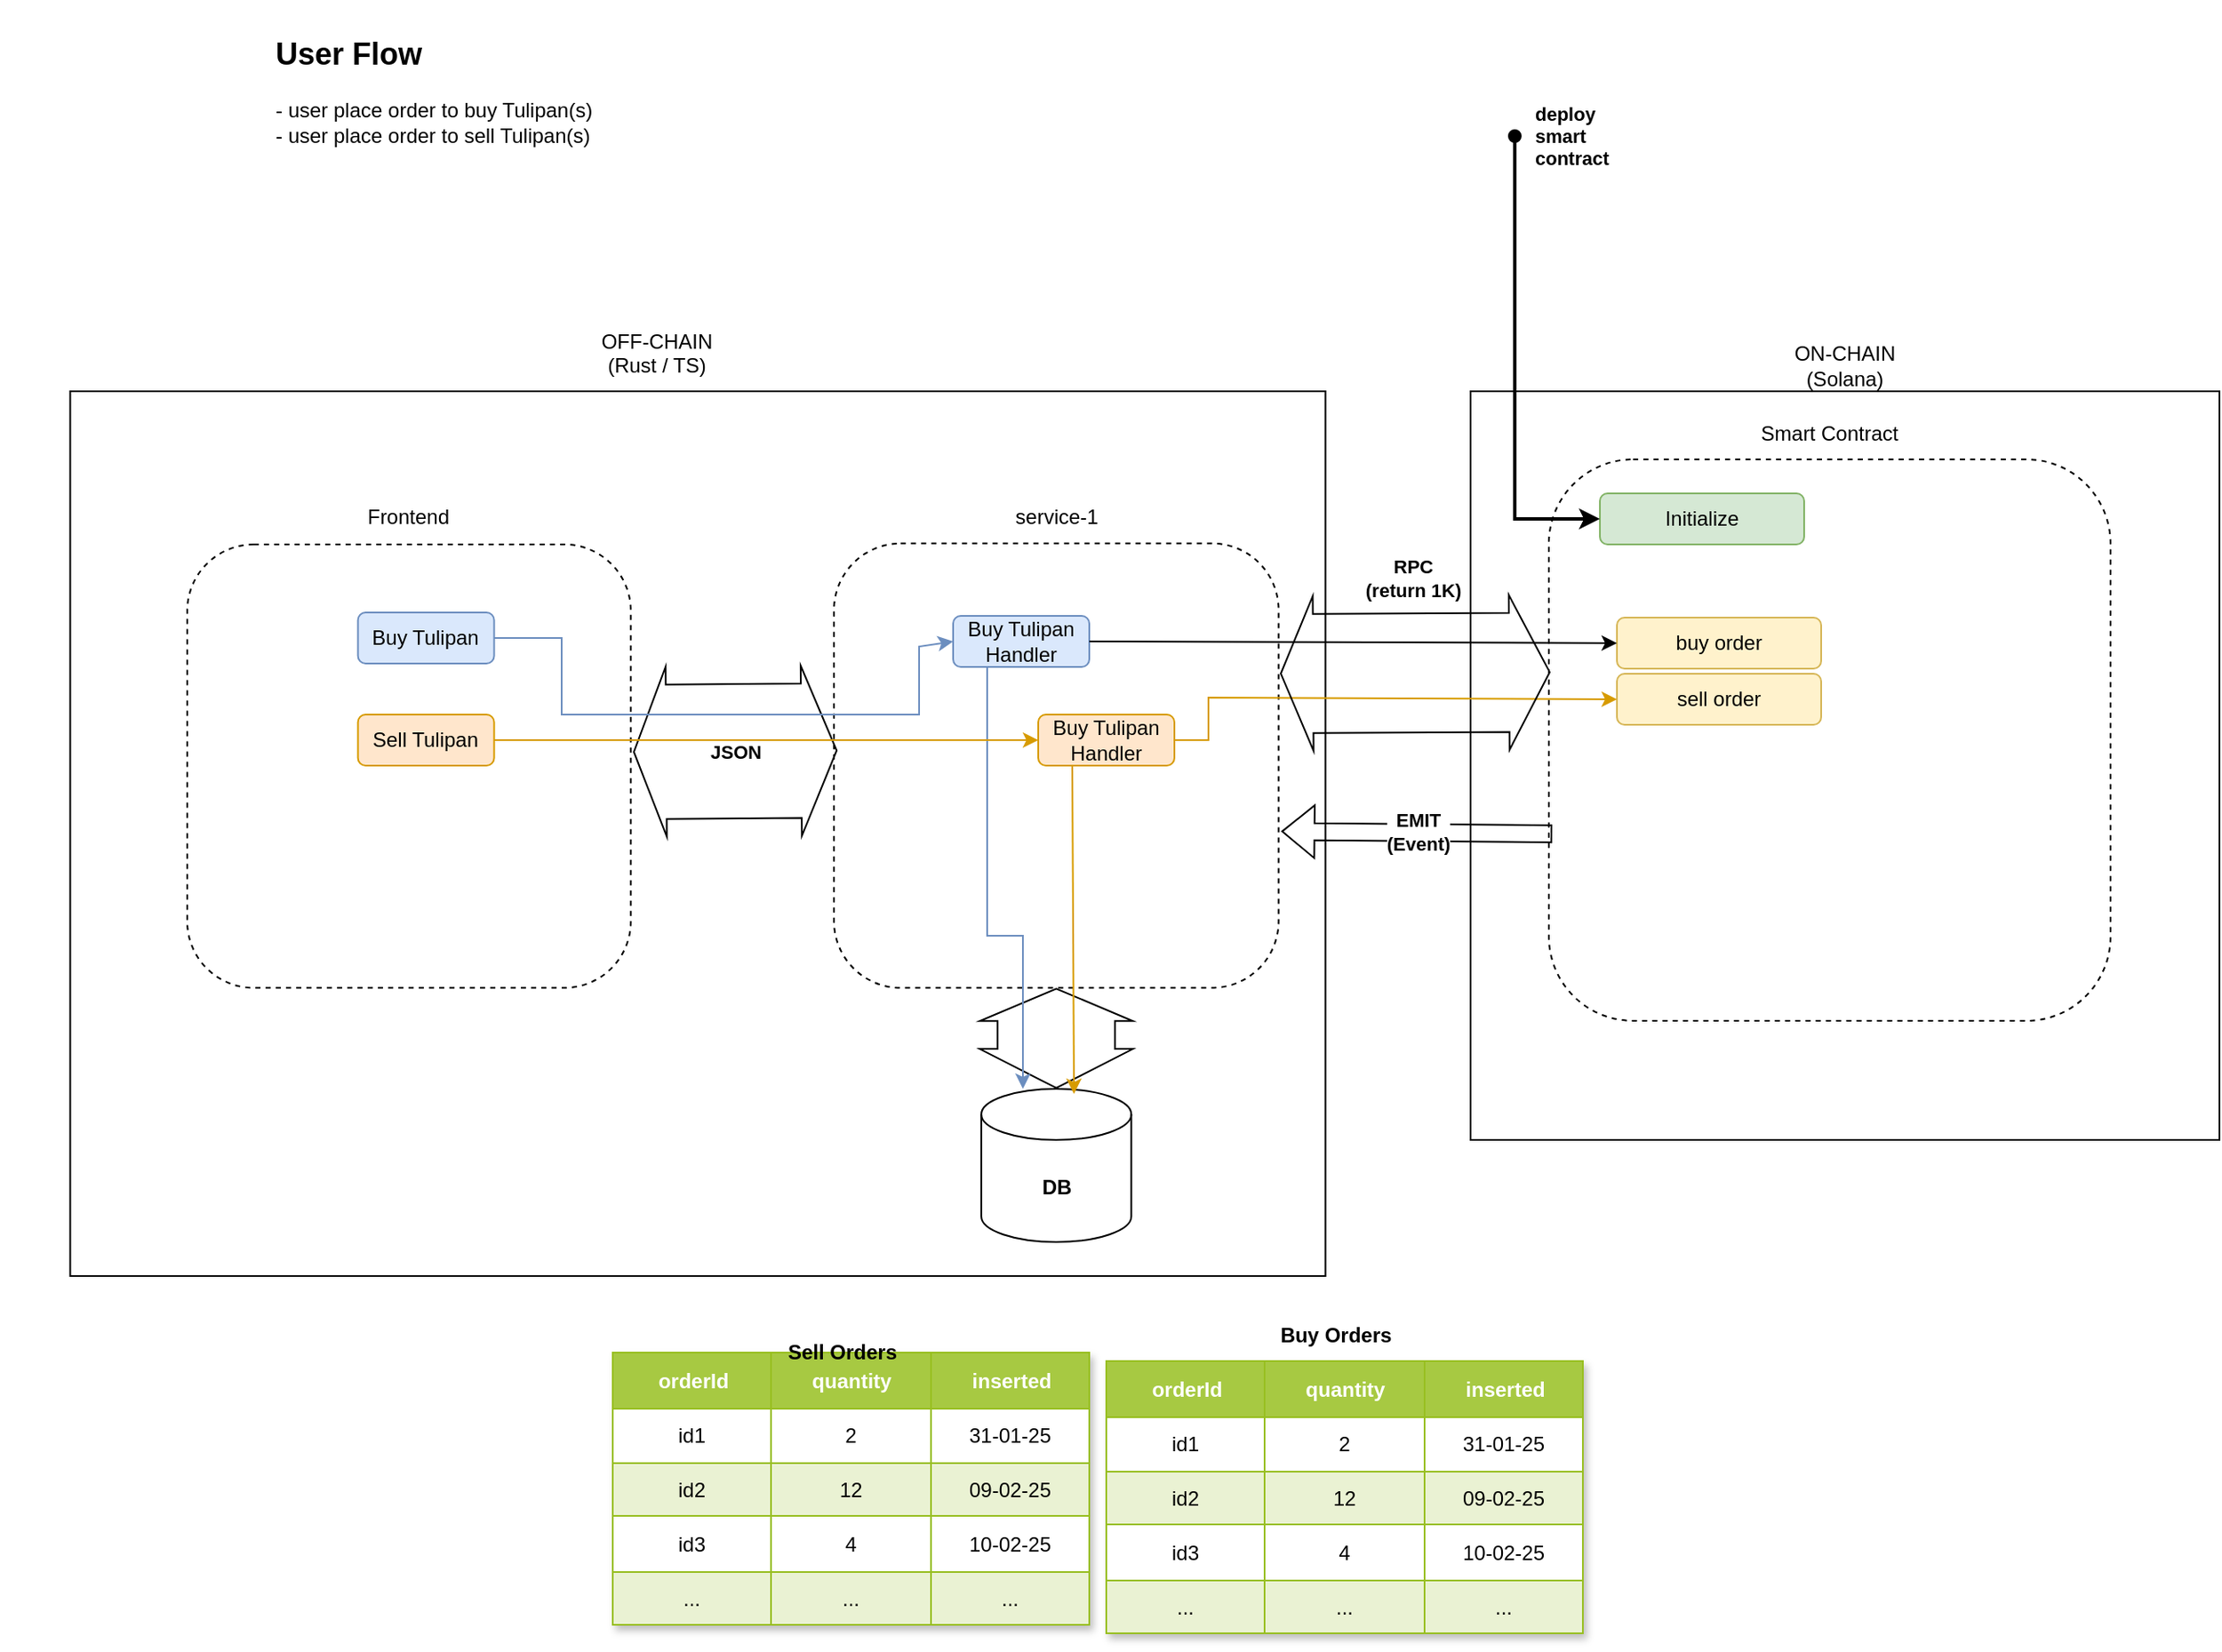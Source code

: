 <mxfile version="26.0.13">
  <diagram name="Page-1" id="nwqRPkwvSNwaVwL3-yd8">
    <mxGraphModel dx="1853" dy="659" grid="1" gridSize="10" guides="1" tooltips="1" connect="1" arrows="1" fold="1" page="1" pageScale="1" pageWidth="827" pageHeight="1169" math="0" shadow="0">
      <root>
        <mxCell id="0" />
        <mxCell id="1" parent="0" />
        <mxCell id="G7B0CxRT04uzo2U-wHcq-9" value="" style="group" parent="1" vertex="1" connectable="0">
          <mxGeometry x="-450" y="250" width="790" height="550" as="geometry" />
        </mxCell>
        <mxCell id="G7B0CxRT04uzo2U-wHcq-12" value="" style="group" parent="G7B0CxRT04uzo2U-wHcq-9" vertex="1" connectable="0">
          <mxGeometry x="98.75" y="50" width="680" height="500" as="geometry" />
        </mxCell>
        <mxCell id="G7B0CxRT04uzo2U-wHcq-14" value="Service" style="text;html=1;align=center;verticalAlign=middle;whiteSpace=wrap;rounded=0;" parent="G7B0CxRT04uzo2U-wHcq-12" vertex="1">
          <mxGeometry x="215.455" width="161.591" height="30" as="geometry" />
        </mxCell>
        <mxCell id="G7B0CxRT04uzo2U-wHcq-26" value="" style="rounded=0;whiteSpace=wrap;html=1;" parent="G7B0CxRT04uzo2U-wHcq-12" vertex="1">
          <mxGeometry x="-57.5" y="-20" width="737.5" height="520" as="geometry" />
        </mxCell>
        <mxCell id="G7B0CxRT04uzo2U-wHcq-34" value="" style="group" parent="G7B0CxRT04uzo2U-wHcq-12" vertex="1" connectable="0">
          <mxGeometry x="391.24" y="39.38" width="261.25" height="291.25" as="geometry" />
        </mxCell>
        <mxCell id="G7B0CxRT04uzo2U-wHcq-32" value="" style="whiteSpace=wrap;html=1;aspect=fixed;dashed=1;rounded=1;" parent="G7B0CxRT04uzo2U-wHcq-34" vertex="1">
          <mxGeometry y="30.0" width="261.25" height="261.25" as="geometry" />
        </mxCell>
        <mxCell id="G7B0CxRT04uzo2U-wHcq-33" value="service-1" style="text;html=1;align=center;verticalAlign=middle;whiteSpace=wrap;rounded=0;" parent="G7B0CxRT04uzo2U-wHcq-34" vertex="1">
          <mxGeometry x="100.63" width="60" height="30" as="geometry" />
        </mxCell>
        <mxCell id="zPnNZ71Jco0NNzj5yLCY-23" value="Buy Tulipan Handler" style="rounded=1;whiteSpace=wrap;html=1;fillColor=#dae8fc;strokeColor=#6c8ebf;" vertex="1" parent="G7B0CxRT04uzo2U-wHcq-34">
          <mxGeometry x="70.01" y="72.62" width="80" height="30" as="geometry" />
        </mxCell>
        <mxCell id="zPnNZ71Jco0NNzj5yLCY-52" value="Buy Tulipan Handler" style="rounded=1;whiteSpace=wrap;html=1;fillColor=#ffe6cc;strokeColor=#d79b00;" vertex="1" parent="G7B0CxRT04uzo2U-wHcq-34">
          <mxGeometry x="120.01" y="130.63" width="80" height="30" as="geometry" />
        </mxCell>
        <mxCell id="G7B0CxRT04uzo2U-wHcq-36" value="" style="group" parent="G7B0CxRT04uzo2U-wHcq-12" vertex="1" connectable="0">
          <mxGeometry x="11.25" y="39.38" width="260.63" height="291.25" as="geometry" />
        </mxCell>
        <mxCell id="G7B0CxRT04uzo2U-wHcq-13" value="" style="whiteSpace=wrap;html=1;aspect=fixed;dashed=1;rounded=1;" parent="G7B0CxRT04uzo2U-wHcq-36" vertex="1">
          <mxGeometry y="30.62" width="260.63" height="260.63" as="geometry" />
        </mxCell>
        <mxCell id="G7B0CxRT04uzo2U-wHcq-35" value="Frontend" style="text;html=1;align=center;verticalAlign=middle;whiteSpace=wrap;rounded=0;" parent="G7B0CxRT04uzo2U-wHcq-36" vertex="1">
          <mxGeometry x="100.31" width="60" height="30" as="geometry" />
        </mxCell>
        <mxCell id="zPnNZ71Jco0NNzj5yLCY-6" value="Buy Tulipan" style="rounded=1;whiteSpace=wrap;html=1;fillColor=#dae8fc;strokeColor=#6c8ebf;" vertex="1" parent="G7B0CxRT04uzo2U-wHcq-36">
          <mxGeometry x="100.31" y="70.62" width="80" height="30" as="geometry" />
        </mxCell>
        <mxCell id="zPnNZ71Jco0NNzj5yLCY-51" value="Sell Tulipan" style="rounded=1;whiteSpace=wrap;html=1;fillColor=#ffe6cc;strokeColor=#d79b00;" vertex="1" parent="G7B0CxRT04uzo2U-wHcq-36">
          <mxGeometry x="100.31" y="130.63" width="80" height="30" as="geometry" />
        </mxCell>
        <mxCell id="G7B0CxRT04uzo2U-wHcq-37" value="&lt;b&gt;JSON&lt;/b&gt;" style="shape=flexArrow;endArrow=classic;startArrow=classic;html=1;rounded=0;entryX=0.008;entryY=0.466;entryDx=0;entryDy=0;entryPerimeter=0;exitX=1.005;exitY=0.468;exitDx=0;exitDy=0;exitPerimeter=0;width=79;endSize=6.6;" parent="G7B0CxRT04uzo2U-wHcq-12" source="G7B0CxRT04uzo2U-wHcq-13" target="G7B0CxRT04uzo2U-wHcq-32" edge="1">
          <mxGeometry width="100" height="100" relative="1" as="geometry">
            <mxPoint x="271.25" y="200" as="sourcePoint" />
            <mxPoint x="451.25" y="140" as="targetPoint" />
          </mxGeometry>
        </mxCell>
        <mxCell id="zPnNZ71Jco0NNzj5yLCY-1" value="&lt;b&gt;DB&lt;/b&gt;" style="shape=cylinder3;whiteSpace=wrap;html=1;boundedLbl=1;backgroundOutline=1;size=15;" vertex="1" parent="G7B0CxRT04uzo2U-wHcq-12">
          <mxGeometry x="477.8" y="390" width="88.13" height="90" as="geometry" />
        </mxCell>
        <mxCell id="zPnNZ71Jco0NNzj5yLCY-2" value="" style="shape=flexArrow;endArrow=classic;startArrow=classic;html=1;rounded=0;exitX=0.5;exitY=0;exitDx=0;exitDy=0;exitPerimeter=0;entryX=0.5;entryY=1;entryDx=0;entryDy=0;fillColor=none;width=69;startSize=7.33;" edge="1" parent="G7B0CxRT04uzo2U-wHcq-12" source="zPnNZ71Jco0NNzj5yLCY-1" target="G7B0CxRT04uzo2U-wHcq-32">
          <mxGeometry width="100" height="100" relative="1" as="geometry">
            <mxPoint x="631.25" y="390" as="sourcePoint" />
            <mxPoint x="731.25" y="290" as="targetPoint" />
          </mxGeometry>
        </mxCell>
        <mxCell id="zPnNZ71Jco0NNzj5yLCY-22" value="" style="endArrow=classic;html=1;rounded=0;exitX=1;exitY=0.5;exitDx=0;exitDy=0;entryX=0;entryY=0.5;entryDx=0;entryDy=0;fillColor=#dae8fc;strokeColor=#6c8ebf;" edge="1" parent="G7B0CxRT04uzo2U-wHcq-12" source="zPnNZ71Jco0NNzj5yLCY-6" target="zPnNZ71Jco0NNzj5yLCY-23">
          <mxGeometry width="50" height="50" relative="1" as="geometry">
            <mxPoint x="411.25" y="190" as="sourcePoint" />
            <mxPoint x="581.25" y="-120" as="targetPoint" />
            <Array as="points">
              <mxPoint x="231.25" y="125" />
              <mxPoint x="231.25" y="170" />
              <mxPoint x="441.25" y="170" />
              <mxPoint x="441.25" y="130" />
            </Array>
          </mxGeometry>
        </mxCell>
        <mxCell id="zPnNZ71Jco0NNzj5yLCY-25" value="" style="endArrow=classic;html=1;rounded=0;exitX=0.25;exitY=1;exitDx=0;exitDy=0;fillColor=#dae8fc;strokeColor=#6c8ebf;" edge="1" parent="G7B0CxRT04uzo2U-wHcq-12" source="zPnNZ71Jco0NNzj5yLCY-23">
          <mxGeometry width="50" height="50" relative="1" as="geometry">
            <mxPoint x="511.25" y="320" as="sourcePoint" />
            <mxPoint x="502.25" y="390" as="targetPoint" />
            <Array as="points">
              <mxPoint x="481.25" y="300" />
              <mxPoint x="502.25" y="300" />
            </Array>
          </mxGeometry>
        </mxCell>
        <mxCell id="zPnNZ71Jco0NNzj5yLCY-53" value="" style="endArrow=classic;html=1;rounded=0;exitX=1;exitY=0.5;exitDx=0;exitDy=0;entryX=0;entryY=0.5;entryDx=0;entryDy=0;fillColor=#ffe6cc;strokeColor=#d79b00;" edge="1" parent="G7B0CxRT04uzo2U-wHcq-12" source="zPnNZ71Jco0NNzj5yLCY-51" target="zPnNZ71Jco0NNzj5yLCY-52">
          <mxGeometry width="50" height="50" relative="1" as="geometry">
            <mxPoint x="401.25" y="180" as="sourcePoint" />
            <mxPoint x="451.25" y="130" as="targetPoint" />
          </mxGeometry>
        </mxCell>
        <mxCell id="zPnNZ71Jco0NNzj5yLCY-54" value="" style="endArrow=classic;html=1;rounded=0;exitX=0.25;exitY=1;exitDx=0;exitDy=0;entryX=0.618;entryY=0.033;entryDx=0;entryDy=0;entryPerimeter=0;fillColor=#ffe6cc;strokeColor=#d79b00;" edge="1" parent="G7B0CxRT04uzo2U-wHcq-12" source="zPnNZ71Jco0NNzj5yLCY-52" target="zPnNZ71Jco0NNzj5yLCY-1">
          <mxGeometry width="50" height="50" relative="1" as="geometry">
            <mxPoint x="401.25" y="320" as="sourcePoint" />
            <mxPoint x="451.25" y="270" as="targetPoint" />
          </mxGeometry>
        </mxCell>
        <mxCell id="G7B0CxRT04uzo2U-wHcq-4" value="&lt;div&gt;OFF-CHAIN&lt;/div&gt;&lt;div&gt;(Rust / TS)&lt;br&gt;&lt;/div&gt;&lt;div&gt;&lt;br&gt;&lt;/div&gt;" style="text;html=1;align=center;verticalAlign=middle;whiteSpace=wrap;rounded=0;" parent="G7B0CxRT04uzo2U-wHcq-9" vertex="1">
          <mxGeometry x="305.227" width="161.591" height="30" as="geometry" />
        </mxCell>
        <mxCell id="G7B0CxRT04uzo2U-wHcq-8" value="" style="group" parent="1" vertex="1" connectable="0">
          <mxGeometry x="414" y="250" width="440" height="470" as="geometry" />
        </mxCell>
        <mxCell id="G7B0CxRT04uzo2U-wHcq-1" value="" style="whiteSpace=wrap;html=1;aspect=fixed;" parent="G7B0CxRT04uzo2U-wHcq-8" vertex="1">
          <mxGeometry y="30" width="440" height="440" as="geometry" />
        </mxCell>
        <mxCell id="G7B0CxRT04uzo2U-wHcq-2" value="ON-CHAIN (Solana)" style="text;html=1;align=center;verticalAlign=middle;whiteSpace=wrap;rounded=0;" parent="G7B0CxRT04uzo2U-wHcq-8" vertex="1">
          <mxGeometry x="175" width="90" height="30" as="geometry" />
        </mxCell>
        <mxCell id="G7B0CxRT04uzo2U-wHcq-7" value="" style="group" parent="G7B0CxRT04uzo2U-wHcq-8" vertex="1" connectable="0">
          <mxGeometry x="46" y="40" width="330" height="360" as="geometry" />
        </mxCell>
        <mxCell id="G7B0CxRT04uzo2U-wHcq-5" value="" style="whiteSpace=wrap;html=1;aspect=fixed;dashed=1;rounded=1;" parent="G7B0CxRT04uzo2U-wHcq-7" vertex="1">
          <mxGeometry y="30" width="330" height="330" as="geometry" />
        </mxCell>
        <mxCell id="G7B0CxRT04uzo2U-wHcq-6" value="Smart Contract" style="text;html=1;align=center;verticalAlign=middle;whiteSpace=wrap;rounded=0;" parent="G7B0CxRT04uzo2U-wHcq-7" vertex="1">
          <mxGeometry x="120" width="90" height="30" as="geometry" />
        </mxCell>
        <mxCell id="G7B0CxRT04uzo2U-wHcq-15" value="Initialize" style="rounded=1;whiteSpace=wrap;html=1;fillColor=#d5e8d4;strokeColor=#82b366;" parent="G7B0CxRT04uzo2U-wHcq-7" vertex="1">
          <mxGeometry x="30" y="50" width="120" height="30" as="geometry" />
        </mxCell>
        <mxCell id="G7B0CxRT04uzo2U-wHcq-16" value="buy order" style="rounded=1;whiteSpace=wrap;html=1;fillColor=#fff2cc;strokeColor=#d6b656;" parent="G7B0CxRT04uzo2U-wHcq-7" vertex="1">
          <mxGeometry x="40" y="123" width="120" height="30" as="geometry" />
        </mxCell>
        <mxCell id="G7B0CxRT04uzo2U-wHcq-17" value="sell order" style="rounded=1;whiteSpace=wrap;html=1;fillColor=#fff2cc;strokeColor=#d6b656;" parent="G7B0CxRT04uzo2U-wHcq-7" vertex="1">
          <mxGeometry x="40" y="156" width="120" height="30" as="geometry" />
        </mxCell>
        <mxCell id="G7B0CxRT04uzo2U-wHcq-18" value="&lt;div&gt;&lt;b&gt;EMIT&lt;br&gt;&lt;/b&gt;&lt;/div&gt;&lt;div&gt;&lt;b&gt;(Event)&lt;br&gt;&lt;/b&gt;&lt;/div&gt;" style="shape=flexArrow;endArrow=none;startArrow=block;html=1;rounded=0;exitX=1.006;exitY=0.648;exitDx=0;exitDy=0;exitPerimeter=0;startFill=0;entryX=0.006;entryY=0.667;entryDx=0;entryDy=0;entryPerimeter=0;" parent="1" source="G7B0CxRT04uzo2U-wHcq-32" target="G7B0CxRT04uzo2U-wHcq-5" edge="1">
          <mxGeometry x="0.006" width="100" height="100" relative="1" as="geometry">
            <mxPoint x="290" y="550" as="sourcePoint" />
            <mxPoint x="461" y="551" as="targetPoint" />
            <mxPoint as="offset" />
          </mxGeometry>
        </mxCell>
        <mxCell id="zPnNZ71Jco0NNzj5yLCY-4" value="&lt;div align=&quot;left&quot;&gt;&lt;b&gt;deploy&lt;/b&gt;&lt;/div&gt;&lt;div align=&quot;left&quot;&gt;&lt;b&gt;smart&lt;/b&gt;&lt;/div&gt;&lt;div align=&quot;left&quot;&gt;&lt;b&gt;contract&lt;/b&gt;&lt;/div&gt;" style="endArrow=classic;html=1;rounded=0;entryX=0;entryY=0.5;entryDx=0;entryDy=0;strokeWidth=2;startArrow=oval;startFill=1;align=left;" edge="1" parent="1" target="G7B0CxRT04uzo2U-wHcq-15">
          <mxGeometry x="-1" y="10" width="50" height="50" relative="1" as="geometry">
            <mxPoint x="440" y="130" as="sourcePoint" />
            <mxPoint x="200" y="410" as="targetPoint" />
            <Array as="points">
              <mxPoint x="440" y="355" />
            </Array>
            <mxPoint as="offset" />
          </mxGeometry>
        </mxCell>
        <mxCell id="zPnNZ71Jco0NNzj5yLCY-26" value="&lt;h2&gt;&lt;b&gt;User Flow&lt;/b&gt;&lt;/h2&gt;&lt;div&gt;- user place order to buy Tulipan(s)&lt;br&gt;&lt;/div&gt;&lt;div&gt;- user place order to sell Tulipan(s)&lt;br&gt;&lt;/div&gt;" style="text;html=1;whiteSpace=wrap;overflow=hidden;rounded=0;" vertex="1" parent="1">
          <mxGeometry x="-290" y="50" width="270" height="120" as="geometry" />
        </mxCell>
        <mxCell id="zPnNZ71Jco0NNzj5yLCY-49" value="" style="group" vertex="1" connectable="0" parent="1">
          <mxGeometry x="200" y="820" width="280" height="190" as="geometry" />
        </mxCell>
        <mxCell id="zPnNZ71Jco0NNzj5yLCY-27" value="Assets" style="childLayout=tableLayout;recursiveResize=0;strokeColor=#98bf21;fillColor=#A7C942;shadow=1;" vertex="1" parent="zPnNZ71Jco0NNzj5yLCY-49">
          <mxGeometry y="30" width="280" height="160" as="geometry" />
        </mxCell>
        <mxCell id="zPnNZ71Jco0NNzj5yLCY-28" style="shape=tableRow;horizontal=0;startSize=0;swimlaneHead=0;swimlaneBody=0;top=0;left=0;bottom=0;right=0;dropTarget=0;collapsible=0;recursiveResize=0;expand=0;fontStyle=0;strokeColor=inherit;fillColor=#ffffff;" vertex="1" parent="zPnNZ71Jco0NNzj5yLCY-27">
          <mxGeometry width="280" height="33" as="geometry" />
        </mxCell>
        <mxCell id="zPnNZ71Jco0NNzj5yLCY-29" value="orderId" style="connectable=0;recursiveResize=0;strokeColor=inherit;fillColor=#A7C942;align=center;fontStyle=1;fontColor=#FFFFFF;html=1;" vertex="1" parent="zPnNZ71Jco0NNzj5yLCY-28">
          <mxGeometry width="93" height="33" as="geometry">
            <mxRectangle width="93" height="33" as="alternateBounds" />
          </mxGeometry>
        </mxCell>
        <mxCell id="zPnNZ71Jco0NNzj5yLCY-30" value="quantity" style="connectable=0;recursiveResize=0;strokeColor=inherit;fillColor=#A7C942;align=center;fontStyle=1;fontColor=#FFFFFF;html=1;" vertex="1" parent="zPnNZ71Jco0NNzj5yLCY-28">
          <mxGeometry x="93" width="94" height="33" as="geometry">
            <mxRectangle width="94" height="33" as="alternateBounds" />
          </mxGeometry>
        </mxCell>
        <mxCell id="zPnNZ71Jco0NNzj5yLCY-31" value="inserted" style="connectable=0;recursiveResize=0;strokeColor=inherit;fillColor=#A7C942;align=center;fontStyle=1;fontColor=#FFFFFF;html=1;" vertex="1" parent="zPnNZ71Jco0NNzj5yLCY-28">
          <mxGeometry x="187" width="93" height="33" as="geometry">
            <mxRectangle width="93" height="33" as="alternateBounds" />
          </mxGeometry>
        </mxCell>
        <mxCell id="zPnNZ71Jco0NNzj5yLCY-32" value="" style="shape=tableRow;horizontal=0;startSize=0;swimlaneHead=0;swimlaneBody=0;top=0;left=0;bottom=0;right=0;dropTarget=0;collapsible=0;recursiveResize=0;expand=0;fontStyle=0;strokeColor=inherit;fillColor=#ffffff;" vertex="1" parent="zPnNZ71Jco0NNzj5yLCY-27">
          <mxGeometry y="33" width="280" height="32" as="geometry" />
        </mxCell>
        <mxCell id="zPnNZ71Jco0NNzj5yLCY-33" value="id1" style="connectable=0;recursiveResize=0;strokeColor=inherit;fillColor=inherit;align=center;whiteSpace=wrap;html=1;" vertex="1" parent="zPnNZ71Jco0NNzj5yLCY-32">
          <mxGeometry width="93" height="32" as="geometry">
            <mxRectangle width="93" height="32" as="alternateBounds" />
          </mxGeometry>
        </mxCell>
        <mxCell id="zPnNZ71Jco0NNzj5yLCY-34" value="2" style="connectable=0;recursiveResize=0;strokeColor=inherit;fillColor=inherit;align=center;whiteSpace=wrap;html=1;" vertex="1" parent="zPnNZ71Jco0NNzj5yLCY-32">
          <mxGeometry x="93" width="94" height="32" as="geometry">
            <mxRectangle width="94" height="32" as="alternateBounds" />
          </mxGeometry>
        </mxCell>
        <mxCell id="zPnNZ71Jco0NNzj5yLCY-35" value="31-01-25" style="connectable=0;recursiveResize=0;strokeColor=inherit;fillColor=inherit;align=center;whiteSpace=wrap;html=1;" vertex="1" parent="zPnNZ71Jco0NNzj5yLCY-32">
          <mxGeometry x="187" width="93" height="32" as="geometry">
            <mxRectangle width="93" height="32" as="alternateBounds" />
          </mxGeometry>
        </mxCell>
        <mxCell id="zPnNZ71Jco0NNzj5yLCY-36" value="" style="shape=tableRow;horizontal=0;startSize=0;swimlaneHead=0;swimlaneBody=0;top=0;left=0;bottom=0;right=0;dropTarget=0;collapsible=0;recursiveResize=0;expand=0;fontStyle=1;strokeColor=inherit;fillColor=#EAF2D3;" vertex="1" parent="zPnNZ71Jco0NNzj5yLCY-27">
          <mxGeometry y="65" width="280" height="31" as="geometry" />
        </mxCell>
        <mxCell id="zPnNZ71Jco0NNzj5yLCY-37" value="id2" style="connectable=0;recursiveResize=0;strokeColor=inherit;fillColor=inherit;whiteSpace=wrap;html=1;" vertex="1" parent="zPnNZ71Jco0NNzj5yLCY-36">
          <mxGeometry width="93" height="31" as="geometry">
            <mxRectangle width="93" height="31" as="alternateBounds" />
          </mxGeometry>
        </mxCell>
        <mxCell id="zPnNZ71Jco0NNzj5yLCY-38" value="12" style="connectable=0;recursiveResize=0;strokeColor=inherit;fillColor=inherit;whiteSpace=wrap;html=1;" vertex="1" parent="zPnNZ71Jco0NNzj5yLCY-36">
          <mxGeometry x="93" width="94" height="31" as="geometry">
            <mxRectangle width="94" height="31" as="alternateBounds" />
          </mxGeometry>
        </mxCell>
        <mxCell id="zPnNZ71Jco0NNzj5yLCY-39" value="&lt;div&gt;09-02-25&lt;/div&gt;" style="connectable=0;recursiveResize=0;strokeColor=inherit;fillColor=inherit;whiteSpace=wrap;html=1;" vertex="1" parent="zPnNZ71Jco0NNzj5yLCY-36">
          <mxGeometry x="187" width="93" height="31" as="geometry">
            <mxRectangle width="93" height="31" as="alternateBounds" />
          </mxGeometry>
        </mxCell>
        <mxCell id="zPnNZ71Jco0NNzj5yLCY-40" value="" style="shape=tableRow;horizontal=0;startSize=0;swimlaneHead=0;swimlaneBody=0;top=0;left=0;bottom=0;right=0;dropTarget=0;collapsible=0;recursiveResize=0;expand=0;fontStyle=0;strokeColor=inherit;fillColor=#ffffff;" vertex="1" parent="zPnNZ71Jco0NNzj5yLCY-27">
          <mxGeometry y="96" width="280" height="33" as="geometry" />
        </mxCell>
        <mxCell id="zPnNZ71Jco0NNzj5yLCY-41" value="id3" style="connectable=0;recursiveResize=0;strokeColor=inherit;fillColor=inherit;fontStyle=0;align=center;whiteSpace=wrap;html=1;" vertex="1" parent="zPnNZ71Jco0NNzj5yLCY-40">
          <mxGeometry width="93" height="33" as="geometry">
            <mxRectangle width="93" height="33" as="alternateBounds" />
          </mxGeometry>
        </mxCell>
        <mxCell id="zPnNZ71Jco0NNzj5yLCY-42" value="4" style="connectable=0;recursiveResize=0;strokeColor=inherit;fillColor=inherit;fontStyle=0;align=center;whiteSpace=wrap;html=1;" vertex="1" parent="zPnNZ71Jco0NNzj5yLCY-40">
          <mxGeometry x="93" width="94" height="33" as="geometry">
            <mxRectangle width="94" height="33" as="alternateBounds" />
          </mxGeometry>
        </mxCell>
        <mxCell id="zPnNZ71Jco0NNzj5yLCY-43" value="10-02-25" style="connectable=0;recursiveResize=0;strokeColor=inherit;fillColor=inherit;fontStyle=0;align=center;whiteSpace=wrap;html=1;" vertex="1" parent="zPnNZ71Jco0NNzj5yLCY-40">
          <mxGeometry x="187" width="93" height="33" as="geometry">
            <mxRectangle width="93" height="33" as="alternateBounds" />
          </mxGeometry>
        </mxCell>
        <mxCell id="zPnNZ71Jco0NNzj5yLCY-44" value="" style="shape=tableRow;horizontal=0;startSize=0;swimlaneHead=0;swimlaneBody=0;top=0;left=0;bottom=0;right=0;dropTarget=0;collapsible=0;recursiveResize=0;expand=0;fontStyle=1;strokeColor=inherit;fillColor=#EAF2D3;" vertex="1" parent="zPnNZ71Jco0NNzj5yLCY-27">
          <mxGeometry y="129" width="280" height="31" as="geometry" />
        </mxCell>
        <mxCell id="zPnNZ71Jco0NNzj5yLCY-45" value="..." style="connectable=0;recursiveResize=0;strokeColor=inherit;fillColor=inherit;whiteSpace=wrap;html=1;" vertex="1" parent="zPnNZ71Jco0NNzj5yLCY-44">
          <mxGeometry width="93" height="31" as="geometry">
            <mxRectangle width="93" height="31" as="alternateBounds" />
          </mxGeometry>
        </mxCell>
        <mxCell id="zPnNZ71Jco0NNzj5yLCY-46" value="..." style="connectable=0;recursiveResize=0;strokeColor=inherit;fillColor=inherit;whiteSpace=wrap;html=1;" vertex="1" parent="zPnNZ71Jco0NNzj5yLCY-44">
          <mxGeometry x="93" width="94" height="31" as="geometry">
            <mxRectangle width="94" height="31" as="alternateBounds" />
          </mxGeometry>
        </mxCell>
        <mxCell id="zPnNZ71Jco0NNzj5yLCY-47" value="..." style="connectable=0;recursiveResize=0;strokeColor=inherit;fillColor=inherit;whiteSpace=wrap;html=1;" vertex="1" parent="zPnNZ71Jco0NNzj5yLCY-44">
          <mxGeometry x="187" width="93" height="31" as="geometry">
            <mxRectangle width="93" height="31" as="alternateBounds" />
          </mxGeometry>
        </mxCell>
        <mxCell id="zPnNZ71Jco0NNzj5yLCY-48" value="Buy Orders" style="text;html=1;align=center;verticalAlign=middle;whiteSpace=wrap;rounded=0;fontStyle=1" vertex="1" parent="zPnNZ71Jco0NNzj5yLCY-49">
          <mxGeometry x="90" width="90" height="30" as="geometry" />
        </mxCell>
        <mxCell id="zPnNZ71Jco0NNzj5yLCY-50" value="" style="endArrow=classic;html=1;rounded=0;exitX=1;exitY=0.5;exitDx=0;exitDy=0;entryX=0;entryY=0.5;entryDx=0;entryDy=0;" edge="1" parent="1" source="zPnNZ71Jco0NNzj5yLCY-23" target="G7B0CxRT04uzo2U-wHcq-16">
          <mxGeometry width="50" height="50" relative="1" as="geometry">
            <mxPoint x="280" y="570" as="sourcePoint" />
            <mxPoint x="330" y="520" as="targetPoint" />
          </mxGeometry>
        </mxCell>
        <mxCell id="zPnNZ71Jco0NNzj5yLCY-55" value="" style="endArrow=classic;html=1;rounded=0;exitX=1;exitY=0.5;exitDx=0;exitDy=0;entryX=0;entryY=0.5;entryDx=0;entryDy=0;fillColor=#ffe6cc;strokeColor=#d79b00;" edge="1" parent="1" source="zPnNZ71Jco0NNzj5yLCY-52" target="G7B0CxRT04uzo2U-wHcq-17">
          <mxGeometry width="50" height="50" relative="1" as="geometry">
            <mxPoint x="189.75" y="510" as="sourcePoint" />
            <mxPoint x="190.75" y="703" as="targetPoint" />
            <Array as="points">
              <mxPoint x="260" y="485" />
              <mxPoint x="260" y="460" />
            </Array>
          </mxGeometry>
        </mxCell>
        <mxCell id="zPnNZ71Jco0NNzj5yLCY-56" value="&lt;div&gt;&lt;b&gt;RPC&lt;/b&gt;&lt;/div&gt;&lt;div&gt;&lt;b&gt;(return 1K)&lt;br&gt;&lt;/b&gt;&lt;/div&gt;" style="shape=flexArrow;endArrow=classic;startArrow=classic;html=1;rounded=0;entryX=0.003;entryY=0.379;entryDx=0;entryDy=0;entryPerimeter=0;exitX=1.003;exitY=0.293;exitDx=0;exitDy=0;exitPerimeter=0;width=70;endSize=7.6;" edge="1" parent="1" source="G7B0CxRT04uzo2U-wHcq-32" target="G7B0CxRT04uzo2U-wHcq-5">
          <mxGeometry x="-0.015" y="56" width="100" height="100" relative="1" as="geometry">
            <mxPoint x="180" y="620" as="sourcePoint" />
            <mxPoint x="280" y="520" as="targetPoint" />
            <mxPoint as="offset" />
          </mxGeometry>
        </mxCell>
        <mxCell id="zPnNZ71Jco0NNzj5yLCY-57" value="" style="group" vertex="1" connectable="0" parent="1">
          <mxGeometry x="-90" y="830" width="280" height="190" as="geometry" />
        </mxCell>
        <mxCell id="zPnNZ71Jco0NNzj5yLCY-58" value="Assets" style="childLayout=tableLayout;recursiveResize=0;strokeColor=#98bf21;fillColor=#A7C942;shadow=1;" vertex="1" parent="zPnNZ71Jco0NNzj5yLCY-57">
          <mxGeometry y="15" width="280" height="160" as="geometry" />
        </mxCell>
        <mxCell id="zPnNZ71Jco0NNzj5yLCY-59" style="shape=tableRow;horizontal=0;startSize=0;swimlaneHead=0;swimlaneBody=0;top=0;left=0;bottom=0;right=0;dropTarget=0;collapsible=0;recursiveResize=0;expand=0;fontStyle=0;strokeColor=inherit;fillColor=#ffffff;" vertex="1" parent="zPnNZ71Jco0NNzj5yLCY-58">
          <mxGeometry width="280" height="33" as="geometry" />
        </mxCell>
        <mxCell id="zPnNZ71Jco0NNzj5yLCY-60" value="orderId" style="connectable=0;recursiveResize=0;strokeColor=inherit;fillColor=#A7C942;align=center;fontStyle=1;fontColor=#FFFFFF;html=1;" vertex="1" parent="zPnNZ71Jco0NNzj5yLCY-59">
          <mxGeometry width="93" height="33" as="geometry">
            <mxRectangle width="93" height="33" as="alternateBounds" />
          </mxGeometry>
        </mxCell>
        <mxCell id="zPnNZ71Jco0NNzj5yLCY-61" value="quantity" style="connectable=0;recursiveResize=0;strokeColor=inherit;fillColor=#A7C942;align=center;fontStyle=1;fontColor=#FFFFFF;html=1;" vertex="1" parent="zPnNZ71Jco0NNzj5yLCY-59">
          <mxGeometry x="93" width="94" height="33" as="geometry">
            <mxRectangle width="94" height="33" as="alternateBounds" />
          </mxGeometry>
        </mxCell>
        <mxCell id="zPnNZ71Jco0NNzj5yLCY-62" value="inserted" style="connectable=0;recursiveResize=0;strokeColor=inherit;fillColor=#A7C942;align=center;fontStyle=1;fontColor=#FFFFFF;html=1;" vertex="1" parent="zPnNZ71Jco0NNzj5yLCY-59">
          <mxGeometry x="187" width="93" height="33" as="geometry">
            <mxRectangle width="93" height="33" as="alternateBounds" />
          </mxGeometry>
        </mxCell>
        <mxCell id="zPnNZ71Jco0NNzj5yLCY-63" value="" style="shape=tableRow;horizontal=0;startSize=0;swimlaneHead=0;swimlaneBody=0;top=0;left=0;bottom=0;right=0;dropTarget=0;collapsible=0;recursiveResize=0;expand=0;fontStyle=0;strokeColor=inherit;fillColor=#ffffff;" vertex="1" parent="zPnNZ71Jco0NNzj5yLCY-58">
          <mxGeometry y="33" width="280" height="32" as="geometry" />
        </mxCell>
        <mxCell id="zPnNZ71Jco0NNzj5yLCY-64" value="id1" style="connectable=0;recursiveResize=0;strokeColor=inherit;fillColor=inherit;align=center;whiteSpace=wrap;html=1;" vertex="1" parent="zPnNZ71Jco0NNzj5yLCY-63">
          <mxGeometry width="93" height="32" as="geometry">
            <mxRectangle width="93" height="32" as="alternateBounds" />
          </mxGeometry>
        </mxCell>
        <mxCell id="zPnNZ71Jco0NNzj5yLCY-65" value="2" style="connectable=0;recursiveResize=0;strokeColor=inherit;fillColor=inherit;align=center;whiteSpace=wrap;html=1;" vertex="1" parent="zPnNZ71Jco0NNzj5yLCY-63">
          <mxGeometry x="93" width="94" height="32" as="geometry">
            <mxRectangle width="94" height="32" as="alternateBounds" />
          </mxGeometry>
        </mxCell>
        <mxCell id="zPnNZ71Jco0NNzj5yLCY-66" value="31-01-25" style="connectable=0;recursiveResize=0;strokeColor=inherit;fillColor=inherit;align=center;whiteSpace=wrap;html=1;" vertex="1" parent="zPnNZ71Jco0NNzj5yLCY-63">
          <mxGeometry x="187" width="93" height="32" as="geometry">
            <mxRectangle width="93" height="32" as="alternateBounds" />
          </mxGeometry>
        </mxCell>
        <mxCell id="zPnNZ71Jco0NNzj5yLCY-67" value="" style="shape=tableRow;horizontal=0;startSize=0;swimlaneHead=0;swimlaneBody=0;top=0;left=0;bottom=0;right=0;dropTarget=0;collapsible=0;recursiveResize=0;expand=0;fontStyle=1;strokeColor=inherit;fillColor=#EAF2D3;" vertex="1" parent="zPnNZ71Jco0NNzj5yLCY-58">
          <mxGeometry y="65" width="280" height="31" as="geometry" />
        </mxCell>
        <mxCell id="zPnNZ71Jco0NNzj5yLCY-68" value="id2" style="connectable=0;recursiveResize=0;strokeColor=inherit;fillColor=inherit;whiteSpace=wrap;html=1;" vertex="1" parent="zPnNZ71Jco0NNzj5yLCY-67">
          <mxGeometry width="93" height="31" as="geometry">
            <mxRectangle width="93" height="31" as="alternateBounds" />
          </mxGeometry>
        </mxCell>
        <mxCell id="zPnNZ71Jco0NNzj5yLCY-69" value="12" style="connectable=0;recursiveResize=0;strokeColor=inherit;fillColor=inherit;whiteSpace=wrap;html=1;" vertex="1" parent="zPnNZ71Jco0NNzj5yLCY-67">
          <mxGeometry x="93" width="94" height="31" as="geometry">
            <mxRectangle width="94" height="31" as="alternateBounds" />
          </mxGeometry>
        </mxCell>
        <mxCell id="zPnNZ71Jco0NNzj5yLCY-70" value="&lt;div&gt;09-02-25&lt;/div&gt;" style="connectable=0;recursiveResize=0;strokeColor=inherit;fillColor=inherit;whiteSpace=wrap;html=1;" vertex="1" parent="zPnNZ71Jco0NNzj5yLCY-67">
          <mxGeometry x="187" width="93" height="31" as="geometry">
            <mxRectangle width="93" height="31" as="alternateBounds" />
          </mxGeometry>
        </mxCell>
        <mxCell id="zPnNZ71Jco0NNzj5yLCY-71" value="" style="shape=tableRow;horizontal=0;startSize=0;swimlaneHead=0;swimlaneBody=0;top=0;left=0;bottom=0;right=0;dropTarget=0;collapsible=0;recursiveResize=0;expand=0;fontStyle=0;strokeColor=inherit;fillColor=#ffffff;" vertex="1" parent="zPnNZ71Jco0NNzj5yLCY-58">
          <mxGeometry y="96" width="280" height="33" as="geometry" />
        </mxCell>
        <mxCell id="zPnNZ71Jco0NNzj5yLCY-72" value="id3" style="connectable=0;recursiveResize=0;strokeColor=inherit;fillColor=inherit;fontStyle=0;align=center;whiteSpace=wrap;html=1;" vertex="1" parent="zPnNZ71Jco0NNzj5yLCY-71">
          <mxGeometry width="93" height="33" as="geometry">
            <mxRectangle width="93" height="33" as="alternateBounds" />
          </mxGeometry>
        </mxCell>
        <mxCell id="zPnNZ71Jco0NNzj5yLCY-73" value="4" style="connectable=0;recursiveResize=0;strokeColor=inherit;fillColor=inherit;fontStyle=0;align=center;whiteSpace=wrap;html=1;" vertex="1" parent="zPnNZ71Jco0NNzj5yLCY-71">
          <mxGeometry x="93" width="94" height="33" as="geometry">
            <mxRectangle width="94" height="33" as="alternateBounds" />
          </mxGeometry>
        </mxCell>
        <mxCell id="zPnNZ71Jco0NNzj5yLCY-74" value="10-02-25" style="connectable=0;recursiveResize=0;strokeColor=inherit;fillColor=inherit;fontStyle=0;align=center;whiteSpace=wrap;html=1;" vertex="1" parent="zPnNZ71Jco0NNzj5yLCY-71">
          <mxGeometry x="187" width="93" height="33" as="geometry">
            <mxRectangle width="93" height="33" as="alternateBounds" />
          </mxGeometry>
        </mxCell>
        <mxCell id="zPnNZ71Jco0NNzj5yLCY-75" value="" style="shape=tableRow;horizontal=0;startSize=0;swimlaneHead=0;swimlaneBody=0;top=0;left=0;bottom=0;right=0;dropTarget=0;collapsible=0;recursiveResize=0;expand=0;fontStyle=1;strokeColor=inherit;fillColor=#EAF2D3;" vertex="1" parent="zPnNZ71Jco0NNzj5yLCY-58">
          <mxGeometry y="129" width="280" height="31" as="geometry" />
        </mxCell>
        <mxCell id="zPnNZ71Jco0NNzj5yLCY-76" value="..." style="connectable=0;recursiveResize=0;strokeColor=inherit;fillColor=inherit;whiteSpace=wrap;html=1;" vertex="1" parent="zPnNZ71Jco0NNzj5yLCY-75">
          <mxGeometry width="93" height="31" as="geometry">
            <mxRectangle width="93" height="31" as="alternateBounds" />
          </mxGeometry>
        </mxCell>
        <mxCell id="zPnNZ71Jco0NNzj5yLCY-77" value="..." style="connectable=0;recursiveResize=0;strokeColor=inherit;fillColor=inherit;whiteSpace=wrap;html=1;" vertex="1" parent="zPnNZ71Jco0NNzj5yLCY-75">
          <mxGeometry x="93" width="94" height="31" as="geometry">
            <mxRectangle width="94" height="31" as="alternateBounds" />
          </mxGeometry>
        </mxCell>
        <mxCell id="zPnNZ71Jco0NNzj5yLCY-78" value="..." style="connectable=0;recursiveResize=0;strokeColor=inherit;fillColor=inherit;whiteSpace=wrap;html=1;" vertex="1" parent="zPnNZ71Jco0NNzj5yLCY-75">
          <mxGeometry x="187" width="93" height="31" as="geometry">
            <mxRectangle width="93" height="31" as="alternateBounds" />
          </mxGeometry>
        </mxCell>
        <mxCell id="zPnNZ71Jco0NNzj5yLCY-79" value="Sell Orders" style="text;html=1;align=center;verticalAlign=middle;whiteSpace=wrap;rounded=0;fontStyle=1" vertex="1" parent="zPnNZ71Jco0NNzj5yLCY-57">
          <mxGeometry x="90" width="90" height="30" as="geometry" />
        </mxCell>
      </root>
    </mxGraphModel>
  </diagram>
</mxfile>
